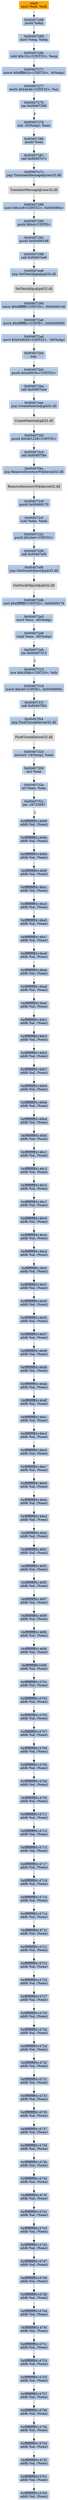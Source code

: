 digraph G {
node[shape=rectangle,style=filled,fillcolor=lightsteelblue,color=lightsteelblue]
bgcolor="transparent"
a0x00407266movl_edi_edi[label="start\nmovl %edi, %edi",color="lightgrey",fillcolor="orange"];
a0x00407268pushl_ebp[label="0x00407268\npushl %ebp"];
a0x00407269movl_esp_ebp[label="0x00407269\nmovl %esp, %ebp"];
a0x0040726bsubl_0x13cUINT32_esp[label="0x0040726b\nsubl $0x13c<UINT32>, %esp"];
a0x00407271movw_0xffffdc2cUINT16__4ebp_[label="0x00407271\nmovw $0xffffdc2c<UINT16>, -4(%ebp)"];
a0x00407277testw_0x4e4bUINT16_ax[label="0x00407277\ntestw $0x4e4b<UINT16>, %ax"];
a0x0040727bjne_0x00407290[label="0x0040727b\njne 0x00407290"];
a0x0040727dleal__32ebp__eax[label="0x0040727d\nleal -32(%ebp), %eax"];
a0x00407280pushl_eax[label="0x00407280\npushl %eax"];
a0x00407281call_0x00407e7c[label="0x00407281\ncall 0x00407e7c"];
a0x00407e7cjmp_TranslateMessage_user32_dll[label="0x00407e7c\njmp TranslateMessage@user32.dll"];
TranslateMessage_user32_dll[label="TranslateMessage@user32.dll",color="lightgrey",fillcolor="lightgrey"];
a0x00407286movl_0x1e8UINT32_0x004090cc[label="0x00407286\nmovl $0x1e8<UINT32>, 0x004090cc"];
a0x00407290pushl_0xdUINT8[label="0x00407290\npushl $0xd<UINT8>"];
a0x00407292pushl_0x00409168[label="0x00407292\npushl 0x00409168"];
a0x00407298call_0x00407ee8[label="0x00407298\ncall 0x00407ee8"];
a0x00407ee8jmp_SetTextAlign_gdi32_dll[label="0x00407ee8\njmp SetTextAlign@gdi32.dll"];
SetTextAlign_gdi32_dll[label="SetTextAlign@gdi32.dll",color="lightgrey",fillcolor="lightgrey"];
a0x0040729dadcw_0xffffffffUINT16_0x00409146[label="0x0040729d\nadcw $0xffffffff<UINT16>, 0x00409146"];
a0x004072a6movb_0xfffffffcUINT8_0x00409060[label="0x004072a6\nmovb $0xfffffffc<UINT8>, 0x00409060"];
a0x004072admovl_0x63d630UINT32__36ebp_[label="0x004072ad\nmovl $0x63d630<UINT32>, -36(%ebp)"];
a0x004072b4nop_[label="0x004072b4\nnop "];
a0x004072b5pushl_0x40916cUINT32[label="0x004072b5\npushl $0x40916c<UINT32>"];
a0x004072bacall_0x00407eee[label="0x004072ba\ncall 0x00407eee"];
a0x00407eeejmp_CreatePalette_gdi32_dll[label="0x00407eee\njmp CreatePalette@gdi32.dll"];
CreatePalette_gdi32_dll[label="CreatePalette@gdi32.dll",color="lightgrey",fillcolor="lightgrey"];
a0x004072bfpushl_0x401228UINT32[label="0x004072bf\npushl $0x401228<UINT32>"];
a0x004072c4call_0x00407f4e[label="0x004072c4\ncall 0x00407f4e"];
a0x00407f4ejmp_RemoveDirectoryW_kernel32_dll[label="0x00407f4e\njmp RemoveDirectoryW@kernel32.dll"];
RemoveDirectoryW_kernel32_dll[label="RemoveDirectoryW@kernel32.dll",color="lightgrey",fillcolor="lightgrey"];
a0x004072c9pushl_0x00409170[label="0x004072c9\npushl 0x00409170"];
a0x004072cfsubl_ebx_edx[label="0x004072cf\nsubl %ebx, %edx"];
a0x004072d1pushl_0x3e0UINT32[label="0x004072d1\npushl $0x3e0<UINT32>"];
a0x004072d6call_0x00407ef4[label="0x004072d6\ncall 0x00407ef4"];
a0x00407ef4jmp_GetStockObject_gdi32_dll[label="0x00407ef4\njmp GetStockObject@gdi32.dll"];
GetStockObject_gdi32_dll[label="GetStockObject@gdi32.dll",color="lightgrey",fillcolor="lightgrey"];
a0x004072dbxorl_0xffffffffUINT32_0x00409174[label="0x004072db\nxorl $0xffffffff<UINT32>, 0x00409174"];
a0x004072e5movl_ecx__40ebp_[label="0x004072e5\nmovl %ecx, -40(%ebp)"];
a0x004072e8cmpl_eax__40ebp_[label="0x004072e8\ncmpl %eax, -40(%ebp)"];
a0x004072ebjne_0x00407313[label="0x004072eb\njne 0x00407313"];
a0x00407313orw_0x20b8UINT16_dx[label="0x00407313\norw $0x20b8<UINT16>, %dx"];
a0x00407318movb_0x40UINT8_0x00409060[label="0x00407318\nmovb $0x40<UINT8>, 0x00409060"];
a0x0040731fcall_0x00407f54[label="0x0040731f\ncall 0x00407f54"];
a0x00407f54jmp_FindClose_kernel32_dll[label="0x00407f54\njmp FindClose@kernel32.dll"];
FindClose_kernel32_dll[label="FindClose@kernel32.dll",color="lightgrey",fillcolor="lightgrey"];
a0x00407324movswl__14esp__eax[label="0x00407324\nmovswl -14(%esp), %eax"];
a0x00407329incl_eax[label="0x00407329\nincl %eax"];
a0x0040732aorl_eax_eax[label="0x0040732a\norl %eax, %eax"];
a0x0040732cjne__16723097[label="0x0040732c\njne -16723097"];
a0xffffffffff414699addb_al_eax_[label="0xffffffffff414699\naddb %al, (%eax)"];
a0xffffffffff41469baddb_al_eax_[label="0xffffffffff41469b\naddb %al, (%eax)"];
a0xffffffffff41469daddb_al_eax_[label="0xffffffffff41469d\naddb %al, (%eax)"];
a0xffffffffff41469faddb_al_eax_[label="0xffffffffff41469f\naddb %al, (%eax)"];
a0xffffffffff4146a1addb_al_eax_[label="0xffffffffff4146a1\naddb %al, (%eax)"];
a0xffffffffff4146a3addb_al_eax_[label="0xffffffffff4146a3\naddb %al, (%eax)"];
a0xffffffffff4146a5addb_al_eax_[label="0xffffffffff4146a5\naddb %al, (%eax)"];
a0xffffffffff4146a7addb_al_eax_[label="0xffffffffff4146a7\naddb %al, (%eax)"];
a0xffffffffff4146a9addb_al_eax_[label="0xffffffffff4146a9\naddb %al, (%eax)"];
a0xffffffffff4146abaddb_al_eax_[label="0xffffffffff4146ab\naddb %al, (%eax)"];
a0xffffffffff4146adaddb_al_eax_[label="0xffffffffff4146ad\naddb %al, (%eax)"];
a0xffffffffff4146afaddb_al_eax_[label="0xffffffffff4146af\naddb %al, (%eax)"];
a0xffffffffff4146b1addb_al_eax_[label="0xffffffffff4146b1\naddb %al, (%eax)"];
a0xffffffffff4146b3addb_al_eax_[label="0xffffffffff4146b3\naddb %al, (%eax)"];
a0xffffffffff4146b5addb_al_eax_[label="0xffffffffff4146b5\naddb %al, (%eax)"];
a0xffffffffff4146b7addb_al_eax_[label="0xffffffffff4146b7\naddb %al, (%eax)"];
a0xffffffffff4146b9addb_al_eax_[label="0xffffffffff4146b9\naddb %al, (%eax)"];
a0xffffffffff4146bbaddb_al_eax_[label="0xffffffffff4146bb\naddb %al, (%eax)"];
a0xffffffffff4146bdaddb_al_eax_[label="0xffffffffff4146bd\naddb %al, (%eax)"];
a0xffffffffff4146bfaddb_al_eax_[label="0xffffffffff4146bf\naddb %al, (%eax)"];
a0xffffffffff4146c1addb_al_eax_[label="0xffffffffff4146c1\naddb %al, (%eax)"];
a0xffffffffff4146c3addb_al_eax_[label="0xffffffffff4146c3\naddb %al, (%eax)"];
a0xffffffffff4146c5addb_al_eax_[label="0xffffffffff4146c5\naddb %al, (%eax)"];
a0xffffffffff4146c7addb_al_eax_[label="0xffffffffff4146c7\naddb %al, (%eax)"];
a0xffffffffff4146c9addb_al_eax_[label="0xffffffffff4146c9\naddb %al, (%eax)"];
a0xffffffffff4146cbaddb_al_eax_[label="0xffffffffff4146cb\naddb %al, (%eax)"];
a0xffffffffff4146cdaddb_al_eax_[label="0xffffffffff4146cd\naddb %al, (%eax)"];
a0xffffffffff4146cfaddb_al_eax_[label="0xffffffffff4146cf\naddb %al, (%eax)"];
a0xffffffffff4146d1addb_al_eax_[label="0xffffffffff4146d1\naddb %al, (%eax)"];
a0xffffffffff4146d3addb_al_eax_[label="0xffffffffff4146d3\naddb %al, (%eax)"];
a0xffffffffff4146d5addb_al_eax_[label="0xffffffffff4146d5\naddb %al, (%eax)"];
a0xffffffffff4146d7addb_al_eax_[label="0xffffffffff4146d7\naddb %al, (%eax)"];
a0xffffffffff4146d9addb_al_eax_[label="0xffffffffff4146d9\naddb %al, (%eax)"];
a0xffffffffff4146dbaddb_al_eax_[label="0xffffffffff4146db\naddb %al, (%eax)"];
a0xffffffffff4146ddaddb_al_eax_[label="0xffffffffff4146dd\naddb %al, (%eax)"];
a0xffffffffff4146dfaddb_al_eax_[label="0xffffffffff4146df\naddb %al, (%eax)"];
a0xffffffffff4146e1addb_al_eax_[label="0xffffffffff4146e1\naddb %al, (%eax)"];
a0xffffffffff4146e3addb_al_eax_[label="0xffffffffff4146e3\naddb %al, (%eax)"];
a0xffffffffff4146e5addb_al_eax_[label="0xffffffffff4146e5\naddb %al, (%eax)"];
a0xffffffffff4146e7addb_al_eax_[label="0xffffffffff4146e7\naddb %al, (%eax)"];
a0xffffffffff4146e9addb_al_eax_[label="0xffffffffff4146e9\naddb %al, (%eax)"];
a0xffffffffff4146ebaddb_al_eax_[label="0xffffffffff4146eb\naddb %al, (%eax)"];
a0xffffffffff4146edaddb_al_eax_[label="0xffffffffff4146ed\naddb %al, (%eax)"];
a0xffffffffff4146efaddb_al_eax_[label="0xffffffffff4146ef\naddb %al, (%eax)"];
a0xffffffffff4146f1addb_al_eax_[label="0xffffffffff4146f1\naddb %al, (%eax)"];
a0xffffffffff4146f3addb_al_eax_[label="0xffffffffff4146f3\naddb %al, (%eax)"];
a0xffffffffff4146f5addb_al_eax_[label="0xffffffffff4146f5\naddb %al, (%eax)"];
a0xffffffffff4146f7addb_al_eax_[label="0xffffffffff4146f7\naddb %al, (%eax)"];
a0xffffffffff4146f9addb_al_eax_[label="0xffffffffff4146f9\naddb %al, (%eax)"];
a0xffffffffff4146fbaddb_al_eax_[label="0xffffffffff4146fb\naddb %al, (%eax)"];
a0xffffffffff4146fdaddb_al_eax_[label="0xffffffffff4146fd\naddb %al, (%eax)"];
a0xffffffffff4146ffaddb_al_eax_[label="0xffffffffff4146ff\naddb %al, (%eax)"];
a0xffffffffff414701addb_al_eax_[label="0xffffffffff414701\naddb %al, (%eax)"];
a0xffffffffff414703addb_al_eax_[label="0xffffffffff414703\naddb %al, (%eax)"];
a0xffffffffff414705addb_al_eax_[label="0xffffffffff414705\naddb %al, (%eax)"];
a0xffffffffff414707addb_al_eax_[label="0xffffffffff414707\naddb %al, (%eax)"];
a0xffffffffff414709addb_al_eax_[label="0xffffffffff414709\naddb %al, (%eax)"];
a0xffffffffff41470baddb_al_eax_[label="0xffffffffff41470b\naddb %al, (%eax)"];
a0xffffffffff41470daddb_al_eax_[label="0xffffffffff41470d\naddb %al, (%eax)"];
a0xffffffffff41470faddb_al_eax_[label="0xffffffffff41470f\naddb %al, (%eax)"];
a0xffffffffff414711addb_al_eax_[label="0xffffffffff414711\naddb %al, (%eax)"];
a0xffffffffff414713addb_al_eax_[label="0xffffffffff414713\naddb %al, (%eax)"];
a0xffffffffff414715addb_al_eax_[label="0xffffffffff414715\naddb %al, (%eax)"];
a0xffffffffff414717addb_al_eax_[label="0xffffffffff414717\naddb %al, (%eax)"];
a0xffffffffff414719addb_al_eax_[label="0xffffffffff414719\naddb %al, (%eax)"];
a0xffffffffff41471baddb_al_eax_[label="0xffffffffff41471b\naddb %al, (%eax)"];
a0xffffffffff41471daddb_al_eax_[label="0xffffffffff41471d\naddb %al, (%eax)"];
a0xffffffffff41471faddb_al_eax_[label="0xffffffffff41471f\naddb %al, (%eax)"];
a0xffffffffff414721addb_al_eax_[label="0xffffffffff414721\naddb %al, (%eax)"];
a0xffffffffff414723addb_al_eax_[label="0xffffffffff414723\naddb %al, (%eax)"];
a0xffffffffff414725addb_al_eax_[label="0xffffffffff414725\naddb %al, (%eax)"];
a0xffffffffff414727addb_al_eax_[label="0xffffffffff414727\naddb %al, (%eax)"];
a0xffffffffff414729addb_al_eax_[label="0xffffffffff414729\naddb %al, (%eax)"];
a0xffffffffff41472baddb_al_eax_[label="0xffffffffff41472b\naddb %al, (%eax)"];
a0xffffffffff41472daddb_al_eax_[label="0xffffffffff41472d\naddb %al, (%eax)"];
a0xffffffffff41472faddb_al_eax_[label="0xffffffffff41472f\naddb %al, (%eax)"];
a0xffffffffff414731addb_al_eax_[label="0xffffffffff414731\naddb %al, (%eax)"];
a0xffffffffff414733addb_al_eax_[label="0xffffffffff414733\naddb %al, (%eax)"];
a0xffffffffff414735addb_al_eax_[label="0xffffffffff414735\naddb %al, (%eax)"];
a0xffffffffff414737addb_al_eax_[label="0xffffffffff414737\naddb %al, (%eax)"];
a0xffffffffff414739addb_al_eax_[label="0xffffffffff414739\naddb %al, (%eax)"];
a0xffffffffff41473baddb_al_eax_[label="0xffffffffff41473b\naddb %al, (%eax)"];
a0xffffffffff41473daddb_al_eax_[label="0xffffffffff41473d\naddb %al, (%eax)"];
a0xffffffffff41473faddb_al_eax_[label="0xffffffffff41473f\naddb %al, (%eax)"];
a0xffffffffff414741addb_al_eax_[label="0xffffffffff414741\naddb %al, (%eax)"];
a0xffffffffff414743addb_al_eax_[label="0xffffffffff414743\naddb %al, (%eax)"];
a0xffffffffff414745addb_al_eax_[label="0xffffffffff414745\naddb %al, (%eax)"];
a0xffffffffff414747addb_al_eax_[label="0xffffffffff414747\naddb %al, (%eax)"];
a0xffffffffff414749addb_al_eax_[label="0xffffffffff414749\naddb %al, (%eax)"];
a0xffffffffff41474baddb_al_eax_[label="0xffffffffff41474b\naddb %al, (%eax)"];
a0xffffffffff41474daddb_al_eax_[label="0xffffffffff41474d\naddb %al, (%eax)"];
a0xffffffffff41474faddb_al_eax_[label="0xffffffffff41474f\naddb %al, (%eax)"];
a0xffffffffff414751addb_al_eax_[label="0xffffffffff414751\naddb %al, (%eax)"];
a0xffffffffff414753addb_al_eax_[label="0xffffffffff414753\naddb %al, (%eax)"];
a0xffffffffff414755addb_al_eax_[label="0xffffffffff414755\naddb %al, (%eax)"];
a0xffffffffff414757addb_al_eax_[label="0xffffffffff414757\naddb %al, (%eax)"];
a0xffffffffff414759addb_al_eax_[label="0xffffffffff414759\naddb %al, (%eax)"];
a0xffffffffff41475baddb_al_eax_[label="0xffffffffff41475b\naddb %al, (%eax)"];
a0xffffffffff41475daddb_al_eax_[label="0xffffffffff41475d\naddb %al, (%eax)"];
a0xffffffffff41475faddb_al_eax_[label="0xffffffffff41475f\naddb %al, (%eax)"];
a0xffffffffff414761addb_al_eax_[label="0xffffffffff414761\naddb %al, (%eax)"];
a0xffffffffff414763addb_al_eax_[label="0xffffffffff414763\naddb %al, (%eax)"];
a0x00407266movl_edi_edi -> a0x00407268pushl_ebp [color="#000000"];
a0x00407268pushl_ebp -> a0x00407269movl_esp_ebp [color="#000000"];
a0x00407269movl_esp_ebp -> a0x0040726bsubl_0x13cUINT32_esp [color="#000000"];
a0x0040726bsubl_0x13cUINT32_esp -> a0x00407271movw_0xffffdc2cUINT16__4ebp_ [color="#000000"];
a0x00407271movw_0xffffdc2cUINT16__4ebp_ -> a0x00407277testw_0x4e4bUINT16_ax [color="#000000"];
a0x00407277testw_0x4e4bUINT16_ax -> a0x0040727bjne_0x00407290 [color="#000000"];
a0x0040727bjne_0x00407290 -> a0x0040727dleal__32ebp__eax [color="#000000",label="F"];
a0x0040727dleal__32ebp__eax -> a0x00407280pushl_eax [color="#000000"];
a0x00407280pushl_eax -> a0x00407281call_0x00407e7c [color="#000000"];
a0x00407281call_0x00407e7c -> a0x00407e7cjmp_TranslateMessage_user32_dll [color="#000000"];
a0x00407e7cjmp_TranslateMessage_user32_dll -> TranslateMessage_user32_dll [color="#000000"];
TranslateMessage_user32_dll -> a0x00407286movl_0x1e8UINT32_0x004090cc [color="#000000"];
a0x00407286movl_0x1e8UINT32_0x004090cc -> a0x00407290pushl_0xdUINT8 [color="#000000"];
a0x00407290pushl_0xdUINT8 -> a0x00407292pushl_0x00409168 [color="#000000"];
a0x00407292pushl_0x00409168 -> a0x00407298call_0x00407ee8 [color="#000000"];
a0x00407298call_0x00407ee8 -> a0x00407ee8jmp_SetTextAlign_gdi32_dll [color="#000000"];
a0x00407ee8jmp_SetTextAlign_gdi32_dll -> SetTextAlign_gdi32_dll [color="#000000"];
SetTextAlign_gdi32_dll -> a0x0040729dadcw_0xffffffffUINT16_0x00409146 [color="#000000"];
a0x0040729dadcw_0xffffffffUINT16_0x00409146 -> a0x004072a6movb_0xfffffffcUINT8_0x00409060 [color="#000000"];
a0x004072a6movb_0xfffffffcUINT8_0x00409060 -> a0x004072admovl_0x63d630UINT32__36ebp_ [color="#000000"];
a0x004072admovl_0x63d630UINT32__36ebp_ -> a0x004072b4nop_ [color="#000000"];
a0x004072b4nop_ -> a0x004072b5pushl_0x40916cUINT32 [color="#000000"];
a0x004072b5pushl_0x40916cUINT32 -> a0x004072bacall_0x00407eee [color="#000000"];
a0x004072bacall_0x00407eee -> a0x00407eeejmp_CreatePalette_gdi32_dll [color="#000000"];
a0x00407eeejmp_CreatePalette_gdi32_dll -> CreatePalette_gdi32_dll [color="#000000"];
CreatePalette_gdi32_dll -> a0x004072bfpushl_0x401228UINT32 [color="#000000"];
a0x004072bfpushl_0x401228UINT32 -> a0x004072c4call_0x00407f4e [color="#000000"];
a0x004072c4call_0x00407f4e -> a0x00407f4ejmp_RemoveDirectoryW_kernel32_dll [color="#000000"];
a0x00407f4ejmp_RemoveDirectoryW_kernel32_dll -> RemoveDirectoryW_kernel32_dll [color="#000000"];
RemoveDirectoryW_kernel32_dll -> a0x004072c9pushl_0x00409170 [color="#000000"];
a0x004072c9pushl_0x00409170 -> a0x004072cfsubl_ebx_edx [color="#000000"];
a0x004072cfsubl_ebx_edx -> a0x004072d1pushl_0x3e0UINT32 [color="#000000"];
a0x004072d1pushl_0x3e0UINT32 -> a0x004072d6call_0x00407ef4 [color="#000000"];
a0x004072d6call_0x00407ef4 -> a0x00407ef4jmp_GetStockObject_gdi32_dll [color="#000000"];
a0x00407ef4jmp_GetStockObject_gdi32_dll -> GetStockObject_gdi32_dll [color="#000000"];
GetStockObject_gdi32_dll -> a0x004072dbxorl_0xffffffffUINT32_0x00409174 [color="#000000"];
a0x004072dbxorl_0xffffffffUINT32_0x00409174 -> a0x004072e5movl_ecx__40ebp_ [color="#000000"];
a0x004072e5movl_ecx__40ebp_ -> a0x004072e8cmpl_eax__40ebp_ [color="#000000"];
a0x004072e8cmpl_eax__40ebp_ -> a0x004072ebjne_0x00407313 [color="#000000"];
a0x004072ebjne_0x00407313 -> a0x00407313orw_0x20b8UINT16_dx [color="#000000",label="T"];
a0x00407313orw_0x20b8UINT16_dx -> a0x00407318movb_0x40UINT8_0x00409060 [color="#000000"];
a0x00407318movb_0x40UINT8_0x00409060 -> a0x0040731fcall_0x00407f54 [color="#000000"];
a0x0040731fcall_0x00407f54 -> a0x00407f54jmp_FindClose_kernel32_dll [color="#000000"];
a0x00407f54jmp_FindClose_kernel32_dll -> FindClose_kernel32_dll [color="#000000"];
FindClose_kernel32_dll -> a0x00407324movswl__14esp__eax [color="#000000"];
a0x00407324movswl__14esp__eax -> a0x00407329incl_eax [color="#000000"];
a0x00407329incl_eax -> a0x0040732aorl_eax_eax [color="#000000"];
a0x0040732aorl_eax_eax -> a0x0040732cjne__16723097 [color="#000000"];
a0x0040732cjne__16723097 -> a0xffffffffff414699addb_al_eax_ [color="#000000",label="T"];
a0xffffffffff414699addb_al_eax_ -> a0xffffffffff41469baddb_al_eax_ [color="#000000"];
a0xffffffffff41469baddb_al_eax_ -> a0xffffffffff41469daddb_al_eax_ [color="#000000"];
a0xffffffffff41469daddb_al_eax_ -> a0xffffffffff41469faddb_al_eax_ [color="#000000"];
a0xffffffffff41469faddb_al_eax_ -> a0xffffffffff4146a1addb_al_eax_ [color="#000000"];
a0xffffffffff4146a1addb_al_eax_ -> a0xffffffffff4146a3addb_al_eax_ [color="#000000"];
a0xffffffffff4146a3addb_al_eax_ -> a0xffffffffff4146a5addb_al_eax_ [color="#000000"];
a0xffffffffff4146a5addb_al_eax_ -> a0xffffffffff4146a7addb_al_eax_ [color="#000000"];
a0xffffffffff4146a7addb_al_eax_ -> a0xffffffffff4146a9addb_al_eax_ [color="#000000"];
a0xffffffffff4146a9addb_al_eax_ -> a0xffffffffff4146abaddb_al_eax_ [color="#000000"];
a0xffffffffff4146abaddb_al_eax_ -> a0xffffffffff4146adaddb_al_eax_ [color="#000000"];
a0xffffffffff4146adaddb_al_eax_ -> a0xffffffffff4146afaddb_al_eax_ [color="#000000"];
a0xffffffffff4146afaddb_al_eax_ -> a0xffffffffff4146b1addb_al_eax_ [color="#000000"];
a0xffffffffff4146b1addb_al_eax_ -> a0xffffffffff4146b3addb_al_eax_ [color="#000000"];
a0xffffffffff4146b3addb_al_eax_ -> a0xffffffffff4146b5addb_al_eax_ [color="#000000"];
a0xffffffffff4146b5addb_al_eax_ -> a0xffffffffff4146b7addb_al_eax_ [color="#000000"];
a0xffffffffff4146b7addb_al_eax_ -> a0xffffffffff4146b9addb_al_eax_ [color="#000000"];
a0xffffffffff4146b9addb_al_eax_ -> a0xffffffffff4146bbaddb_al_eax_ [color="#000000"];
a0xffffffffff4146bbaddb_al_eax_ -> a0xffffffffff4146bdaddb_al_eax_ [color="#000000"];
a0xffffffffff4146bdaddb_al_eax_ -> a0xffffffffff4146bfaddb_al_eax_ [color="#000000"];
a0xffffffffff4146bfaddb_al_eax_ -> a0xffffffffff4146c1addb_al_eax_ [color="#000000"];
a0xffffffffff4146c1addb_al_eax_ -> a0xffffffffff4146c3addb_al_eax_ [color="#000000"];
a0xffffffffff4146c3addb_al_eax_ -> a0xffffffffff4146c5addb_al_eax_ [color="#000000"];
a0xffffffffff4146c5addb_al_eax_ -> a0xffffffffff4146c7addb_al_eax_ [color="#000000"];
a0xffffffffff4146c7addb_al_eax_ -> a0xffffffffff4146c9addb_al_eax_ [color="#000000"];
a0xffffffffff4146c9addb_al_eax_ -> a0xffffffffff4146cbaddb_al_eax_ [color="#000000"];
a0xffffffffff4146cbaddb_al_eax_ -> a0xffffffffff4146cdaddb_al_eax_ [color="#000000"];
a0xffffffffff4146cdaddb_al_eax_ -> a0xffffffffff4146cfaddb_al_eax_ [color="#000000"];
a0xffffffffff4146cfaddb_al_eax_ -> a0xffffffffff4146d1addb_al_eax_ [color="#000000"];
a0xffffffffff4146d1addb_al_eax_ -> a0xffffffffff4146d3addb_al_eax_ [color="#000000"];
a0xffffffffff4146d3addb_al_eax_ -> a0xffffffffff4146d5addb_al_eax_ [color="#000000"];
a0xffffffffff4146d5addb_al_eax_ -> a0xffffffffff4146d7addb_al_eax_ [color="#000000"];
a0xffffffffff4146d7addb_al_eax_ -> a0xffffffffff4146d9addb_al_eax_ [color="#000000"];
a0xffffffffff4146d9addb_al_eax_ -> a0xffffffffff4146dbaddb_al_eax_ [color="#000000"];
a0xffffffffff4146dbaddb_al_eax_ -> a0xffffffffff4146ddaddb_al_eax_ [color="#000000"];
a0xffffffffff4146ddaddb_al_eax_ -> a0xffffffffff4146dfaddb_al_eax_ [color="#000000"];
a0xffffffffff4146dfaddb_al_eax_ -> a0xffffffffff4146e1addb_al_eax_ [color="#000000"];
a0xffffffffff4146e1addb_al_eax_ -> a0xffffffffff4146e3addb_al_eax_ [color="#000000"];
a0xffffffffff4146e3addb_al_eax_ -> a0xffffffffff4146e5addb_al_eax_ [color="#000000"];
a0xffffffffff4146e5addb_al_eax_ -> a0xffffffffff4146e7addb_al_eax_ [color="#000000"];
a0xffffffffff4146e7addb_al_eax_ -> a0xffffffffff4146e9addb_al_eax_ [color="#000000"];
a0xffffffffff4146e9addb_al_eax_ -> a0xffffffffff4146ebaddb_al_eax_ [color="#000000"];
a0xffffffffff4146ebaddb_al_eax_ -> a0xffffffffff4146edaddb_al_eax_ [color="#000000"];
a0xffffffffff4146edaddb_al_eax_ -> a0xffffffffff4146efaddb_al_eax_ [color="#000000"];
a0xffffffffff4146efaddb_al_eax_ -> a0xffffffffff4146f1addb_al_eax_ [color="#000000"];
a0xffffffffff4146f1addb_al_eax_ -> a0xffffffffff4146f3addb_al_eax_ [color="#000000"];
a0xffffffffff4146f3addb_al_eax_ -> a0xffffffffff4146f5addb_al_eax_ [color="#000000"];
a0xffffffffff4146f5addb_al_eax_ -> a0xffffffffff4146f7addb_al_eax_ [color="#000000"];
a0xffffffffff4146f7addb_al_eax_ -> a0xffffffffff4146f9addb_al_eax_ [color="#000000"];
a0xffffffffff4146f9addb_al_eax_ -> a0xffffffffff4146fbaddb_al_eax_ [color="#000000"];
a0xffffffffff4146fbaddb_al_eax_ -> a0xffffffffff4146fdaddb_al_eax_ [color="#000000"];
a0xffffffffff4146fdaddb_al_eax_ -> a0xffffffffff4146ffaddb_al_eax_ [color="#000000"];
a0xffffffffff4146ffaddb_al_eax_ -> a0xffffffffff414701addb_al_eax_ [color="#000000"];
a0xffffffffff414701addb_al_eax_ -> a0xffffffffff414703addb_al_eax_ [color="#000000"];
a0xffffffffff414703addb_al_eax_ -> a0xffffffffff414705addb_al_eax_ [color="#000000"];
a0xffffffffff414705addb_al_eax_ -> a0xffffffffff414707addb_al_eax_ [color="#000000"];
a0xffffffffff414707addb_al_eax_ -> a0xffffffffff414709addb_al_eax_ [color="#000000"];
a0xffffffffff414709addb_al_eax_ -> a0xffffffffff41470baddb_al_eax_ [color="#000000"];
a0xffffffffff41470baddb_al_eax_ -> a0xffffffffff41470daddb_al_eax_ [color="#000000"];
a0xffffffffff41470daddb_al_eax_ -> a0xffffffffff41470faddb_al_eax_ [color="#000000"];
a0xffffffffff41470faddb_al_eax_ -> a0xffffffffff414711addb_al_eax_ [color="#000000"];
a0xffffffffff414711addb_al_eax_ -> a0xffffffffff414713addb_al_eax_ [color="#000000"];
a0xffffffffff414713addb_al_eax_ -> a0xffffffffff414715addb_al_eax_ [color="#000000"];
a0xffffffffff414715addb_al_eax_ -> a0xffffffffff414717addb_al_eax_ [color="#000000"];
a0xffffffffff414717addb_al_eax_ -> a0xffffffffff414719addb_al_eax_ [color="#000000"];
a0xffffffffff414719addb_al_eax_ -> a0xffffffffff41471baddb_al_eax_ [color="#000000"];
a0xffffffffff41471baddb_al_eax_ -> a0xffffffffff41471daddb_al_eax_ [color="#000000"];
a0xffffffffff41471daddb_al_eax_ -> a0xffffffffff41471faddb_al_eax_ [color="#000000"];
a0xffffffffff41471faddb_al_eax_ -> a0xffffffffff414721addb_al_eax_ [color="#000000"];
a0xffffffffff414721addb_al_eax_ -> a0xffffffffff414723addb_al_eax_ [color="#000000"];
a0xffffffffff414723addb_al_eax_ -> a0xffffffffff414725addb_al_eax_ [color="#000000"];
a0xffffffffff414725addb_al_eax_ -> a0xffffffffff414727addb_al_eax_ [color="#000000"];
a0xffffffffff414727addb_al_eax_ -> a0xffffffffff414729addb_al_eax_ [color="#000000"];
a0xffffffffff414729addb_al_eax_ -> a0xffffffffff41472baddb_al_eax_ [color="#000000"];
a0xffffffffff41472baddb_al_eax_ -> a0xffffffffff41472daddb_al_eax_ [color="#000000"];
a0xffffffffff41472daddb_al_eax_ -> a0xffffffffff41472faddb_al_eax_ [color="#000000"];
a0xffffffffff41472faddb_al_eax_ -> a0xffffffffff414731addb_al_eax_ [color="#000000"];
a0xffffffffff414731addb_al_eax_ -> a0xffffffffff414733addb_al_eax_ [color="#000000"];
a0xffffffffff414733addb_al_eax_ -> a0xffffffffff414735addb_al_eax_ [color="#000000"];
a0xffffffffff414735addb_al_eax_ -> a0xffffffffff414737addb_al_eax_ [color="#000000"];
a0xffffffffff414737addb_al_eax_ -> a0xffffffffff414739addb_al_eax_ [color="#000000"];
a0xffffffffff414739addb_al_eax_ -> a0xffffffffff41473baddb_al_eax_ [color="#000000"];
a0xffffffffff41473baddb_al_eax_ -> a0xffffffffff41473daddb_al_eax_ [color="#000000"];
a0xffffffffff41473daddb_al_eax_ -> a0xffffffffff41473faddb_al_eax_ [color="#000000"];
a0xffffffffff41473faddb_al_eax_ -> a0xffffffffff414741addb_al_eax_ [color="#000000"];
a0xffffffffff414741addb_al_eax_ -> a0xffffffffff414743addb_al_eax_ [color="#000000"];
a0xffffffffff414743addb_al_eax_ -> a0xffffffffff414745addb_al_eax_ [color="#000000"];
a0xffffffffff414745addb_al_eax_ -> a0xffffffffff414747addb_al_eax_ [color="#000000"];
a0xffffffffff414747addb_al_eax_ -> a0xffffffffff414749addb_al_eax_ [color="#000000"];
a0xffffffffff414749addb_al_eax_ -> a0xffffffffff41474baddb_al_eax_ [color="#000000"];
a0xffffffffff41474baddb_al_eax_ -> a0xffffffffff41474daddb_al_eax_ [color="#000000"];
a0xffffffffff41474daddb_al_eax_ -> a0xffffffffff41474faddb_al_eax_ [color="#000000"];
a0xffffffffff41474faddb_al_eax_ -> a0xffffffffff414751addb_al_eax_ [color="#000000"];
a0xffffffffff414751addb_al_eax_ -> a0xffffffffff414753addb_al_eax_ [color="#000000"];
a0xffffffffff414753addb_al_eax_ -> a0xffffffffff414755addb_al_eax_ [color="#000000"];
a0xffffffffff414755addb_al_eax_ -> a0xffffffffff414757addb_al_eax_ [color="#000000"];
a0xffffffffff414757addb_al_eax_ -> a0xffffffffff414759addb_al_eax_ [color="#000000"];
a0xffffffffff414759addb_al_eax_ -> a0xffffffffff41475baddb_al_eax_ [color="#000000"];
a0xffffffffff41475baddb_al_eax_ -> a0xffffffffff41475daddb_al_eax_ [color="#000000"];
a0xffffffffff41475daddb_al_eax_ -> a0xffffffffff41475faddb_al_eax_ [color="#000000"];
a0xffffffffff41475faddb_al_eax_ -> a0xffffffffff414761addb_al_eax_ [color="#000000"];
a0xffffffffff414761addb_al_eax_ -> a0xffffffffff414763addb_al_eax_ [color="#000000"];
}
